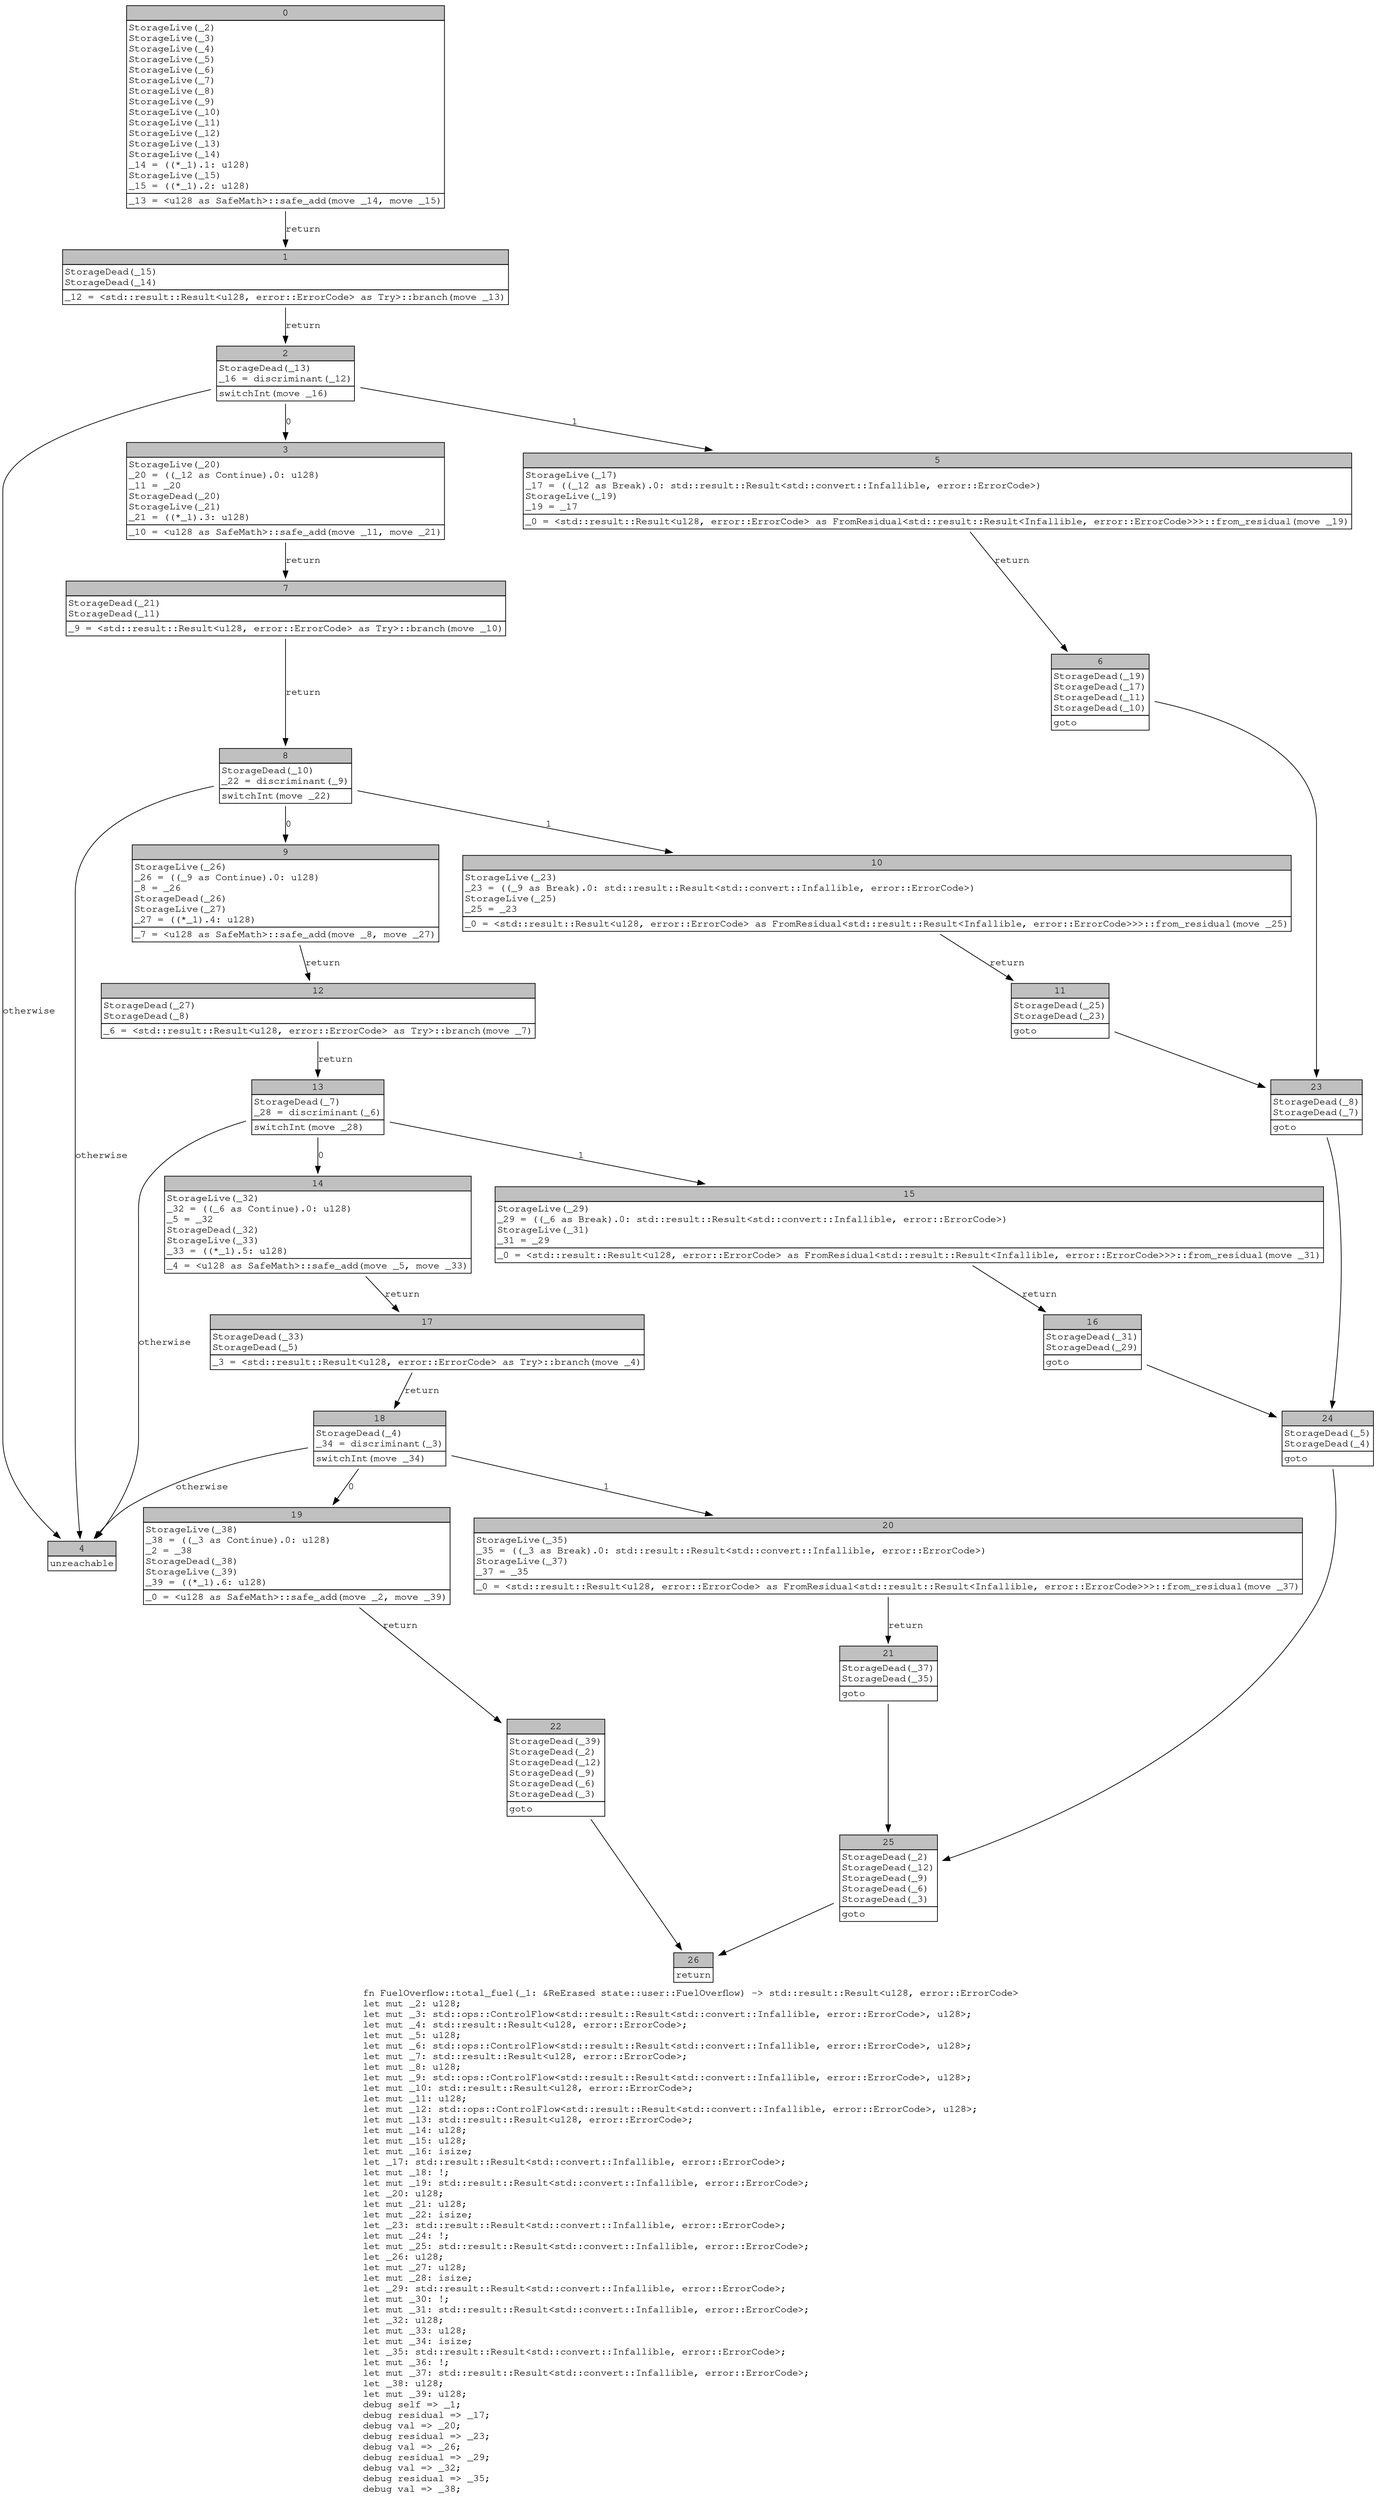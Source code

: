 digraph Mir_0_4449 {
    graph [fontname="Courier, monospace"];
    node [fontname="Courier, monospace"];
    edge [fontname="Courier, monospace"];
    label=<fn FuelOverflow::total_fuel(_1: &amp;ReErased state::user::FuelOverflow) -&gt; std::result::Result&lt;u128, error::ErrorCode&gt;<br align="left"/>let mut _2: u128;<br align="left"/>let mut _3: std::ops::ControlFlow&lt;std::result::Result&lt;std::convert::Infallible, error::ErrorCode&gt;, u128&gt;;<br align="left"/>let mut _4: std::result::Result&lt;u128, error::ErrorCode&gt;;<br align="left"/>let mut _5: u128;<br align="left"/>let mut _6: std::ops::ControlFlow&lt;std::result::Result&lt;std::convert::Infallible, error::ErrorCode&gt;, u128&gt;;<br align="left"/>let mut _7: std::result::Result&lt;u128, error::ErrorCode&gt;;<br align="left"/>let mut _8: u128;<br align="left"/>let mut _9: std::ops::ControlFlow&lt;std::result::Result&lt;std::convert::Infallible, error::ErrorCode&gt;, u128&gt;;<br align="left"/>let mut _10: std::result::Result&lt;u128, error::ErrorCode&gt;;<br align="left"/>let mut _11: u128;<br align="left"/>let mut _12: std::ops::ControlFlow&lt;std::result::Result&lt;std::convert::Infallible, error::ErrorCode&gt;, u128&gt;;<br align="left"/>let mut _13: std::result::Result&lt;u128, error::ErrorCode&gt;;<br align="left"/>let mut _14: u128;<br align="left"/>let mut _15: u128;<br align="left"/>let mut _16: isize;<br align="left"/>let _17: std::result::Result&lt;std::convert::Infallible, error::ErrorCode&gt;;<br align="left"/>let mut _18: !;<br align="left"/>let mut _19: std::result::Result&lt;std::convert::Infallible, error::ErrorCode&gt;;<br align="left"/>let _20: u128;<br align="left"/>let mut _21: u128;<br align="left"/>let mut _22: isize;<br align="left"/>let _23: std::result::Result&lt;std::convert::Infallible, error::ErrorCode&gt;;<br align="left"/>let mut _24: !;<br align="left"/>let mut _25: std::result::Result&lt;std::convert::Infallible, error::ErrorCode&gt;;<br align="left"/>let _26: u128;<br align="left"/>let mut _27: u128;<br align="left"/>let mut _28: isize;<br align="left"/>let _29: std::result::Result&lt;std::convert::Infallible, error::ErrorCode&gt;;<br align="left"/>let mut _30: !;<br align="left"/>let mut _31: std::result::Result&lt;std::convert::Infallible, error::ErrorCode&gt;;<br align="left"/>let _32: u128;<br align="left"/>let mut _33: u128;<br align="left"/>let mut _34: isize;<br align="left"/>let _35: std::result::Result&lt;std::convert::Infallible, error::ErrorCode&gt;;<br align="left"/>let mut _36: !;<br align="left"/>let mut _37: std::result::Result&lt;std::convert::Infallible, error::ErrorCode&gt;;<br align="left"/>let _38: u128;<br align="left"/>let mut _39: u128;<br align="left"/>debug self =&gt; _1;<br align="left"/>debug residual =&gt; _17;<br align="left"/>debug val =&gt; _20;<br align="left"/>debug residual =&gt; _23;<br align="left"/>debug val =&gt; _26;<br align="left"/>debug residual =&gt; _29;<br align="left"/>debug val =&gt; _32;<br align="left"/>debug residual =&gt; _35;<br align="left"/>debug val =&gt; _38;<br align="left"/>>;
    bb0__0_4449 [shape="none", label=<<table border="0" cellborder="1" cellspacing="0"><tr><td bgcolor="gray" align="center" colspan="1">0</td></tr><tr><td align="left" balign="left">StorageLive(_2)<br/>StorageLive(_3)<br/>StorageLive(_4)<br/>StorageLive(_5)<br/>StorageLive(_6)<br/>StorageLive(_7)<br/>StorageLive(_8)<br/>StorageLive(_9)<br/>StorageLive(_10)<br/>StorageLive(_11)<br/>StorageLive(_12)<br/>StorageLive(_13)<br/>StorageLive(_14)<br/>_14 = ((*_1).1: u128)<br/>StorageLive(_15)<br/>_15 = ((*_1).2: u128)<br/></td></tr><tr><td align="left">_13 = &lt;u128 as SafeMath&gt;::safe_add(move _14, move _15)</td></tr></table>>];
    bb1__0_4449 [shape="none", label=<<table border="0" cellborder="1" cellspacing="0"><tr><td bgcolor="gray" align="center" colspan="1">1</td></tr><tr><td align="left" balign="left">StorageDead(_15)<br/>StorageDead(_14)<br/></td></tr><tr><td align="left">_12 = &lt;std::result::Result&lt;u128, error::ErrorCode&gt; as Try&gt;::branch(move _13)</td></tr></table>>];
    bb2__0_4449 [shape="none", label=<<table border="0" cellborder="1" cellspacing="0"><tr><td bgcolor="gray" align="center" colspan="1">2</td></tr><tr><td align="left" balign="left">StorageDead(_13)<br/>_16 = discriminant(_12)<br/></td></tr><tr><td align="left">switchInt(move _16)</td></tr></table>>];
    bb3__0_4449 [shape="none", label=<<table border="0" cellborder="1" cellspacing="0"><tr><td bgcolor="gray" align="center" colspan="1">3</td></tr><tr><td align="left" balign="left">StorageLive(_20)<br/>_20 = ((_12 as Continue).0: u128)<br/>_11 = _20<br/>StorageDead(_20)<br/>StorageLive(_21)<br/>_21 = ((*_1).3: u128)<br/></td></tr><tr><td align="left">_10 = &lt;u128 as SafeMath&gt;::safe_add(move _11, move _21)</td></tr></table>>];
    bb4__0_4449 [shape="none", label=<<table border="0" cellborder="1" cellspacing="0"><tr><td bgcolor="gray" align="center" colspan="1">4</td></tr><tr><td align="left">unreachable</td></tr></table>>];
    bb5__0_4449 [shape="none", label=<<table border="0" cellborder="1" cellspacing="0"><tr><td bgcolor="gray" align="center" colspan="1">5</td></tr><tr><td align="left" balign="left">StorageLive(_17)<br/>_17 = ((_12 as Break).0: std::result::Result&lt;std::convert::Infallible, error::ErrorCode&gt;)<br/>StorageLive(_19)<br/>_19 = _17<br/></td></tr><tr><td align="left">_0 = &lt;std::result::Result&lt;u128, error::ErrorCode&gt; as FromResidual&lt;std::result::Result&lt;Infallible, error::ErrorCode&gt;&gt;&gt;::from_residual(move _19)</td></tr></table>>];
    bb6__0_4449 [shape="none", label=<<table border="0" cellborder="1" cellspacing="0"><tr><td bgcolor="gray" align="center" colspan="1">6</td></tr><tr><td align="left" balign="left">StorageDead(_19)<br/>StorageDead(_17)<br/>StorageDead(_11)<br/>StorageDead(_10)<br/></td></tr><tr><td align="left">goto</td></tr></table>>];
    bb7__0_4449 [shape="none", label=<<table border="0" cellborder="1" cellspacing="0"><tr><td bgcolor="gray" align="center" colspan="1">7</td></tr><tr><td align="left" balign="left">StorageDead(_21)<br/>StorageDead(_11)<br/></td></tr><tr><td align="left">_9 = &lt;std::result::Result&lt;u128, error::ErrorCode&gt; as Try&gt;::branch(move _10)</td></tr></table>>];
    bb8__0_4449 [shape="none", label=<<table border="0" cellborder="1" cellspacing="0"><tr><td bgcolor="gray" align="center" colspan="1">8</td></tr><tr><td align="left" balign="left">StorageDead(_10)<br/>_22 = discriminant(_9)<br/></td></tr><tr><td align="left">switchInt(move _22)</td></tr></table>>];
    bb9__0_4449 [shape="none", label=<<table border="0" cellborder="1" cellspacing="0"><tr><td bgcolor="gray" align="center" colspan="1">9</td></tr><tr><td align="left" balign="left">StorageLive(_26)<br/>_26 = ((_9 as Continue).0: u128)<br/>_8 = _26<br/>StorageDead(_26)<br/>StorageLive(_27)<br/>_27 = ((*_1).4: u128)<br/></td></tr><tr><td align="left">_7 = &lt;u128 as SafeMath&gt;::safe_add(move _8, move _27)</td></tr></table>>];
    bb10__0_4449 [shape="none", label=<<table border="0" cellborder="1" cellspacing="0"><tr><td bgcolor="gray" align="center" colspan="1">10</td></tr><tr><td align="left" balign="left">StorageLive(_23)<br/>_23 = ((_9 as Break).0: std::result::Result&lt;std::convert::Infallible, error::ErrorCode&gt;)<br/>StorageLive(_25)<br/>_25 = _23<br/></td></tr><tr><td align="left">_0 = &lt;std::result::Result&lt;u128, error::ErrorCode&gt; as FromResidual&lt;std::result::Result&lt;Infallible, error::ErrorCode&gt;&gt;&gt;::from_residual(move _25)</td></tr></table>>];
    bb11__0_4449 [shape="none", label=<<table border="0" cellborder="1" cellspacing="0"><tr><td bgcolor="gray" align="center" colspan="1">11</td></tr><tr><td align="left" balign="left">StorageDead(_25)<br/>StorageDead(_23)<br/></td></tr><tr><td align="left">goto</td></tr></table>>];
    bb12__0_4449 [shape="none", label=<<table border="0" cellborder="1" cellspacing="0"><tr><td bgcolor="gray" align="center" colspan="1">12</td></tr><tr><td align="left" balign="left">StorageDead(_27)<br/>StorageDead(_8)<br/></td></tr><tr><td align="left">_6 = &lt;std::result::Result&lt;u128, error::ErrorCode&gt; as Try&gt;::branch(move _7)</td></tr></table>>];
    bb13__0_4449 [shape="none", label=<<table border="0" cellborder="1" cellspacing="0"><tr><td bgcolor="gray" align="center" colspan="1">13</td></tr><tr><td align="left" balign="left">StorageDead(_7)<br/>_28 = discriminant(_6)<br/></td></tr><tr><td align="left">switchInt(move _28)</td></tr></table>>];
    bb14__0_4449 [shape="none", label=<<table border="0" cellborder="1" cellspacing="0"><tr><td bgcolor="gray" align="center" colspan="1">14</td></tr><tr><td align="left" balign="left">StorageLive(_32)<br/>_32 = ((_6 as Continue).0: u128)<br/>_5 = _32<br/>StorageDead(_32)<br/>StorageLive(_33)<br/>_33 = ((*_1).5: u128)<br/></td></tr><tr><td align="left">_4 = &lt;u128 as SafeMath&gt;::safe_add(move _5, move _33)</td></tr></table>>];
    bb15__0_4449 [shape="none", label=<<table border="0" cellborder="1" cellspacing="0"><tr><td bgcolor="gray" align="center" colspan="1">15</td></tr><tr><td align="left" balign="left">StorageLive(_29)<br/>_29 = ((_6 as Break).0: std::result::Result&lt;std::convert::Infallible, error::ErrorCode&gt;)<br/>StorageLive(_31)<br/>_31 = _29<br/></td></tr><tr><td align="left">_0 = &lt;std::result::Result&lt;u128, error::ErrorCode&gt; as FromResidual&lt;std::result::Result&lt;Infallible, error::ErrorCode&gt;&gt;&gt;::from_residual(move _31)</td></tr></table>>];
    bb16__0_4449 [shape="none", label=<<table border="0" cellborder="1" cellspacing="0"><tr><td bgcolor="gray" align="center" colspan="1">16</td></tr><tr><td align="left" balign="left">StorageDead(_31)<br/>StorageDead(_29)<br/></td></tr><tr><td align="left">goto</td></tr></table>>];
    bb17__0_4449 [shape="none", label=<<table border="0" cellborder="1" cellspacing="0"><tr><td bgcolor="gray" align="center" colspan="1">17</td></tr><tr><td align="left" balign="left">StorageDead(_33)<br/>StorageDead(_5)<br/></td></tr><tr><td align="left">_3 = &lt;std::result::Result&lt;u128, error::ErrorCode&gt; as Try&gt;::branch(move _4)</td></tr></table>>];
    bb18__0_4449 [shape="none", label=<<table border="0" cellborder="1" cellspacing="0"><tr><td bgcolor="gray" align="center" colspan="1">18</td></tr><tr><td align="left" balign="left">StorageDead(_4)<br/>_34 = discriminant(_3)<br/></td></tr><tr><td align="left">switchInt(move _34)</td></tr></table>>];
    bb19__0_4449 [shape="none", label=<<table border="0" cellborder="1" cellspacing="0"><tr><td bgcolor="gray" align="center" colspan="1">19</td></tr><tr><td align="left" balign="left">StorageLive(_38)<br/>_38 = ((_3 as Continue).0: u128)<br/>_2 = _38<br/>StorageDead(_38)<br/>StorageLive(_39)<br/>_39 = ((*_1).6: u128)<br/></td></tr><tr><td align="left">_0 = &lt;u128 as SafeMath&gt;::safe_add(move _2, move _39)</td></tr></table>>];
    bb20__0_4449 [shape="none", label=<<table border="0" cellborder="1" cellspacing="0"><tr><td bgcolor="gray" align="center" colspan="1">20</td></tr><tr><td align="left" balign="left">StorageLive(_35)<br/>_35 = ((_3 as Break).0: std::result::Result&lt;std::convert::Infallible, error::ErrorCode&gt;)<br/>StorageLive(_37)<br/>_37 = _35<br/></td></tr><tr><td align="left">_0 = &lt;std::result::Result&lt;u128, error::ErrorCode&gt; as FromResidual&lt;std::result::Result&lt;Infallible, error::ErrorCode&gt;&gt;&gt;::from_residual(move _37)</td></tr></table>>];
    bb21__0_4449 [shape="none", label=<<table border="0" cellborder="1" cellspacing="0"><tr><td bgcolor="gray" align="center" colspan="1">21</td></tr><tr><td align="left" balign="left">StorageDead(_37)<br/>StorageDead(_35)<br/></td></tr><tr><td align="left">goto</td></tr></table>>];
    bb22__0_4449 [shape="none", label=<<table border="0" cellborder="1" cellspacing="0"><tr><td bgcolor="gray" align="center" colspan="1">22</td></tr><tr><td align="left" balign="left">StorageDead(_39)<br/>StorageDead(_2)<br/>StorageDead(_12)<br/>StorageDead(_9)<br/>StorageDead(_6)<br/>StorageDead(_3)<br/></td></tr><tr><td align="left">goto</td></tr></table>>];
    bb23__0_4449 [shape="none", label=<<table border="0" cellborder="1" cellspacing="0"><tr><td bgcolor="gray" align="center" colspan="1">23</td></tr><tr><td align="left" balign="left">StorageDead(_8)<br/>StorageDead(_7)<br/></td></tr><tr><td align="left">goto</td></tr></table>>];
    bb24__0_4449 [shape="none", label=<<table border="0" cellborder="1" cellspacing="0"><tr><td bgcolor="gray" align="center" colspan="1">24</td></tr><tr><td align="left" balign="left">StorageDead(_5)<br/>StorageDead(_4)<br/></td></tr><tr><td align="left">goto</td></tr></table>>];
    bb25__0_4449 [shape="none", label=<<table border="0" cellborder="1" cellspacing="0"><tr><td bgcolor="gray" align="center" colspan="1">25</td></tr><tr><td align="left" balign="left">StorageDead(_2)<br/>StorageDead(_12)<br/>StorageDead(_9)<br/>StorageDead(_6)<br/>StorageDead(_3)<br/></td></tr><tr><td align="left">goto</td></tr></table>>];
    bb26__0_4449 [shape="none", label=<<table border="0" cellborder="1" cellspacing="0"><tr><td bgcolor="gray" align="center" colspan="1">26</td></tr><tr><td align="left">return</td></tr></table>>];
    bb0__0_4449 -> bb1__0_4449 [label="return"];
    bb1__0_4449 -> bb2__0_4449 [label="return"];
    bb2__0_4449 -> bb3__0_4449 [label="0"];
    bb2__0_4449 -> bb5__0_4449 [label="1"];
    bb2__0_4449 -> bb4__0_4449 [label="otherwise"];
    bb3__0_4449 -> bb7__0_4449 [label="return"];
    bb5__0_4449 -> bb6__0_4449 [label="return"];
    bb6__0_4449 -> bb23__0_4449 [label=""];
    bb7__0_4449 -> bb8__0_4449 [label="return"];
    bb8__0_4449 -> bb9__0_4449 [label="0"];
    bb8__0_4449 -> bb10__0_4449 [label="1"];
    bb8__0_4449 -> bb4__0_4449 [label="otherwise"];
    bb9__0_4449 -> bb12__0_4449 [label="return"];
    bb10__0_4449 -> bb11__0_4449 [label="return"];
    bb11__0_4449 -> bb23__0_4449 [label=""];
    bb12__0_4449 -> bb13__0_4449 [label="return"];
    bb13__0_4449 -> bb14__0_4449 [label="0"];
    bb13__0_4449 -> bb15__0_4449 [label="1"];
    bb13__0_4449 -> bb4__0_4449 [label="otherwise"];
    bb14__0_4449 -> bb17__0_4449 [label="return"];
    bb15__0_4449 -> bb16__0_4449 [label="return"];
    bb16__0_4449 -> bb24__0_4449 [label=""];
    bb17__0_4449 -> bb18__0_4449 [label="return"];
    bb18__0_4449 -> bb19__0_4449 [label="0"];
    bb18__0_4449 -> bb20__0_4449 [label="1"];
    bb18__0_4449 -> bb4__0_4449 [label="otherwise"];
    bb19__0_4449 -> bb22__0_4449 [label="return"];
    bb20__0_4449 -> bb21__0_4449 [label="return"];
    bb21__0_4449 -> bb25__0_4449 [label=""];
    bb22__0_4449 -> bb26__0_4449 [label=""];
    bb23__0_4449 -> bb24__0_4449 [label=""];
    bb24__0_4449 -> bb25__0_4449 [label=""];
    bb25__0_4449 -> bb26__0_4449 [label=""];
}

